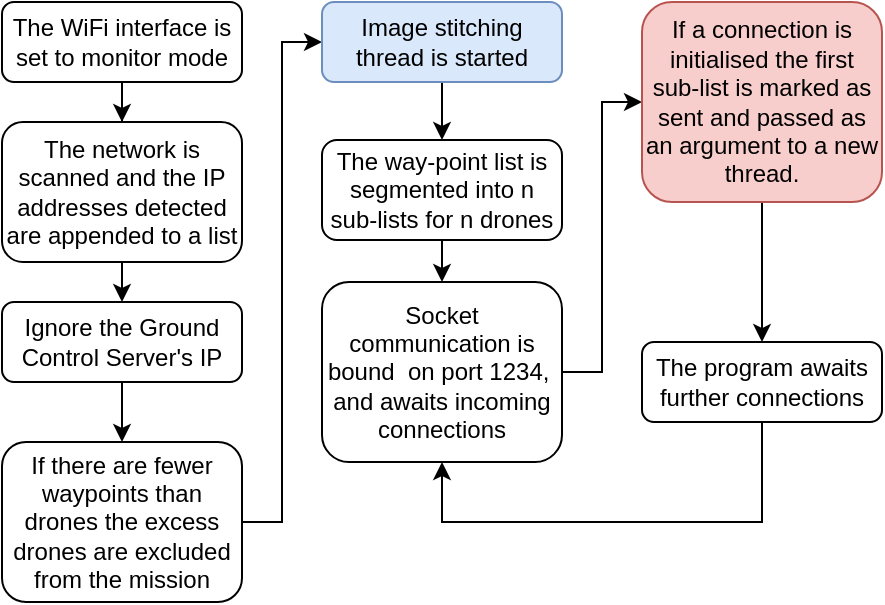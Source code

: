 <mxfile version="13.1.3" type="github"><diagram id="C5RBs43oDa-KdzZeNtuy" name="Page-1"><mxGraphModel dx="976" dy="539" grid="1" gridSize="10" guides="1" tooltips="1" connect="1" arrows="1" fold="1" page="1" pageScale="1" pageWidth="827" pageHeight="1169" math="0" shadow="0"><root><mxCell id="WIyWlLk6GJQsqaUBKTNV-0"/><mxCell id="WIyWlLk6GJQsqaUBKTNV-1" parent="WIyWlLk6GJQsqaUBKTNV-0"/><mxCell id="Hf-C0cWsWEl9VVZdfR_4-1" value="" style="edgeStyle=orthogonalEdgeStyle;rounded=0;orthogonalLoop=1;jettySize=auto;html=1;" parent="WIyWlLk6GJQsqaUBKTNV-1" source="WIyWlLk6GJQsqaUBKTNV-3" target="Hf-C0cWsWEl9VVZdfR_4-0" edge="1"><mxGeometry relative="1" as="geometry"/></mxCell><mxCell id="WIyWlLk6GJQsqaUBKTNV-3" value="The WiFi interface is set to monitor mode" style="rounded=1;whiteSpace=wrap;html=1;fontSize=12;glass=0;strokeWidth=1;shadow=0;" parent="WIyWlLk6GJQsqaUBKTNV-1" vertex="1"><mxGeometry x="160" y="40" width="120" height="40" as="geometry"/></mxCell><mxCell id="Hf-C0cWsWEl9VVZdfR_4-3" value="" style="edgeStyle=orthogonalEdgeStyle;rounded=0;orthogonalLoop=1;jettySize=auto;html=1;" parent="WIyWlLk6GJQsqaUBKTNV-1" source="Hf-C0cWsWEl9VVZdfR_4-0" edge="1"><mxGeometry relative="1" as="geometry"><mxPoint x="220" y="190" as="targetPoint"/></mxGeometry></mxCell><mxCell id="Hf-C0cWsWEl9VVZdfR_4-0" value="The network is scanned and the IP addresses detected are appended to a list" style="rounded=1;whiteSpace=wrap;html=1;fontSize=12;glass=0;strokeWidth=1;shadow=0;" parent="WIyWlLk6GJQsqaUBKTNV-1" vertex="1"><mxGeometry x="160" y="100" width="120" height="70" as="geometry"/></mxCell><mxCell id="eo5qymATFGRJfCogQrUq-0" style="edgeStyle=orthogonalEdgeStyle;rounded=0;orthogonalLoop=1;jettySize=auto;html=1;exitX=0.5;exitY=1;exitDx=0;exitDy=0;entryX=0.5;entryY=0;entryDx=0;entryDy=0;" edge="1" parent="WIyWlLk6GJQsqaUBKTNV-1" source="Hf-C0cWsWEl9VVZdfR_4-4" target="Hf-C0cWsWEl9VVZdfR_4-6"><mxGeometry relative="1" as="geometry"/></mxCell><mxCell id="Hf-C0cWsWEl9VVZdfR_4-4" value="Ignore the Ground Control Server's IP" style="rounded=1;whiteSpace=wrap;html=1;fontSize=12;glass=0;strokeWidth=1;shadow=0;" parent="WIyWlLk6GJQsqaUBKTNV-1" vertex="1"><mxGeometry x="160" y="190" width="120" height="40" as="geometry"/></mxCell><mxCell id="eo5qymATFGRJfCogQrUq-1" style="edgeStyle=orthogonalEdgeStyle;rounded=0;orthogonalLoop=1;jettySize=auto;html=1;exitX=1;exitY=0.5;exitDx=0;exitDy=0;entryX=0;entryY=0.5;entryDx=0;entryDy=0;" edge="1" parent="WIyWlLk6GJQsqaUBKTNV-1" source="Hf-C0cWsWEl9VVZdfR_4-6" target="Hf-C0cWsWEl9VVZdfR_4-8"><mxGeometry relative="1" as="geometry"/></mxCell><mxCell id="Hf-C0cWsWEl9VVZdfR_4-6" value="If there are fewer waypoints than drones the excess drones are excluded from the mission" style="rounded=1;whiteSpace=wrap;html=1;fontSize=12;glass=0;strokeWidth=1;shadow=0;" parent="WIyWlLk6GJQsqaUBKTNV-1" vertex="1"><mxGeometry x="160" y="260" width="120" height="80" as="geometry"/></mxCell><mxCell id="eo5qymATFGRJfCogQrUq-2" style="edgeStyle=orthogonalEdgeStyle;rounded=0;orthogonalLoop=1;jettySize=auto;html=1;exitX=0.5;exitY=1;exitDx=0;exitDy=0;entryX=0.5;entryY=0;entryDx=0;entryDy=0;" edge="1" parent="WIyWlLk6GJQsqaUBKTNV-1" source="Hf-C0cWsWEl9VVZdfR_4-8" target="Hf-C0cWsWEl9VVZdfR_4-12"><mxGeometry relative="1" as="geometry"/></mxCell><mxCell id="Hf-C0cWsWEl9VVZdfR_4-8" value="Image stitching thread is started" style="rounded=1;whiteSpace=wrap;html=1;fontSize=12;glass=0;strokeWidth=1;shadow=0;fillColor=#dae8fc;strokeColor=#6c8ebf;" parent="WIyWlLk6GJQsqaUBKTNV-1" vertex="1"><mxGeometry x="320" y="40" width="120" height="40" as="geometry"/></mxCell><mxCell id="eo5qymATFGRJfCogQrUq-3" style="edgeStyle=orthogonalEdgeStyle;rounded=0;orthogonalLoop=1;jettySize=auto;html=1;exitX=0.5;exitY=1;exitDx=0;exitDy=0;entryX=0.5;entryY=0;entryDx=0;entryDy=0;" edge="1" parent="WIyWlLk6GJQsqaUBKTNV-1" source="Hf-C0cWsWEl9VVZdfR_4-12" target="Hf-C0cWsWEl9VVZdfR_4-14"><mxGeometry relative="1" as="geometry"/></mxCell><mxCell id="Hf-C0cWsWEl9VVZdfR_4-12" value="The way-point list is segmented into n sub-lists for n drones" style="rounded=1;whiteSpace=wrap;html=1;fontSize=12;glass=0;strokeWidth=1;shadow=0;" parent="WIyWlLk6GJQsqaUBKTNV-1" vertex="1"><mxGeometry x="320" y="109" width="120" height="50" as="geometry"/></mxCell><mxCell id="eo5qymATFGRJfCogQrUq-4" style="edgeStyle=orthogonalEdgeStyle;rounded=0;orthogonalLoop=1;jettySize=auto;html=1;exitX=1;exitY=0.5;exitDx=0;exitDy=0;entryX=0;entryY=0.5;entryDx=0;entryDy=0;" edge="1" parent="WIyWlLk6GJQsqaUBKTNV-1" source="Hf-C0cWsWEl9VVZdfR_4-14" target="Hf-C0cWsWEl9VVZdfR_4-16"><mxGeometry relative="1" as="geometry"/></mxCell><mxCell id="Hf-C0cWsWEl9VVZdfR_4-14" value="Socket communication is bound&amp;nbsp; on port 1234,&amp;nbsp; and awaits incoming connections" style="rounded=1;whiteSpace=wrap;html=1;fontSize=12;glass=0;strokeWidth=1;shadow=0;" parent="WIyWlLk6GJQsqaUBKTNV-1" vertex="1"><mxGeometry x="320" y="180" width="120" height="90" as="geometry"/></mxCell><mxCell id="Hf-C0cWsWEl9VVZdfR_4-28" value="" style="edgeStyle=orthogonalEdgeStyle;rounded=0;orthogonalLoop=1;jettySize=auto;html=1;" parent="WIyWlLk6GJQsqaUBKTNV-1" source="Hf-C0cWsWEl9VVZdfR_4-16" target="Hf-C0cWsWEl9VVZdfR_4-27" edge="1"><mxGeometry relative="1" as="geometry"/></mxCell><mxCell id="Hf-C0cWsWEl9VVZdfR_4-16" value="If a connection is initialised the first sub-list is marked as sent and passed as an argument to a new thread." style="rounded=1;whiteSpace=wrap;html=1;fontSize=12;glass=0;strokeWidth=1;shadow=0;fillColor=#f8cecc;strokeColor=#b85450;" parent="WIyWlLk6GJQsqaUBKTNV-1" vertex="1"><mxGeometry x="480" y="40" width="120" height="100" as="geometry"/></mxCell><mxCell id="eo5qymATFGRJfCogQrUq-5" style="edgeStyle=orthogonalEdgeStyle;rounded=0;orthogonalLoop=1;jettySize=auto;html=1;exitX=0.5;exitY=1;exitDx=0;exitDy=0;entryX=0.5;entryY=1;entryDx=0;entryDy=0;" edge="1" parent="WIyWlLk6GJQsqaUBKTNV-1" source="Hf-C0cWsWEl9VVZdfR_4-27" target="Hf-C0cWsWEl9VVZdfR_4-14"><mxGeometry relative="1" as="geometry"><Array as="points"><mxPoint x="540" y="300"/><mxPoint x="380" y="300"/></Array></mxGeometry></mxCell><mxCell id="Hf-C0cWsWEl9VVZdfR_4-27" value="The program awaits further connections" style="rounded=1;whiteSpace=wrap;html=1;fontSize=12;glass=0;strokeWidth=1;shadow=0;" parent="WIyWlLk6GJQsqaUBKTNV-1" vertex="1"><mxGeometry x="480" y="210" width="120" height="40" as="geometry"/></mxCell></root></mxGraphModel></diagram></mxfile>